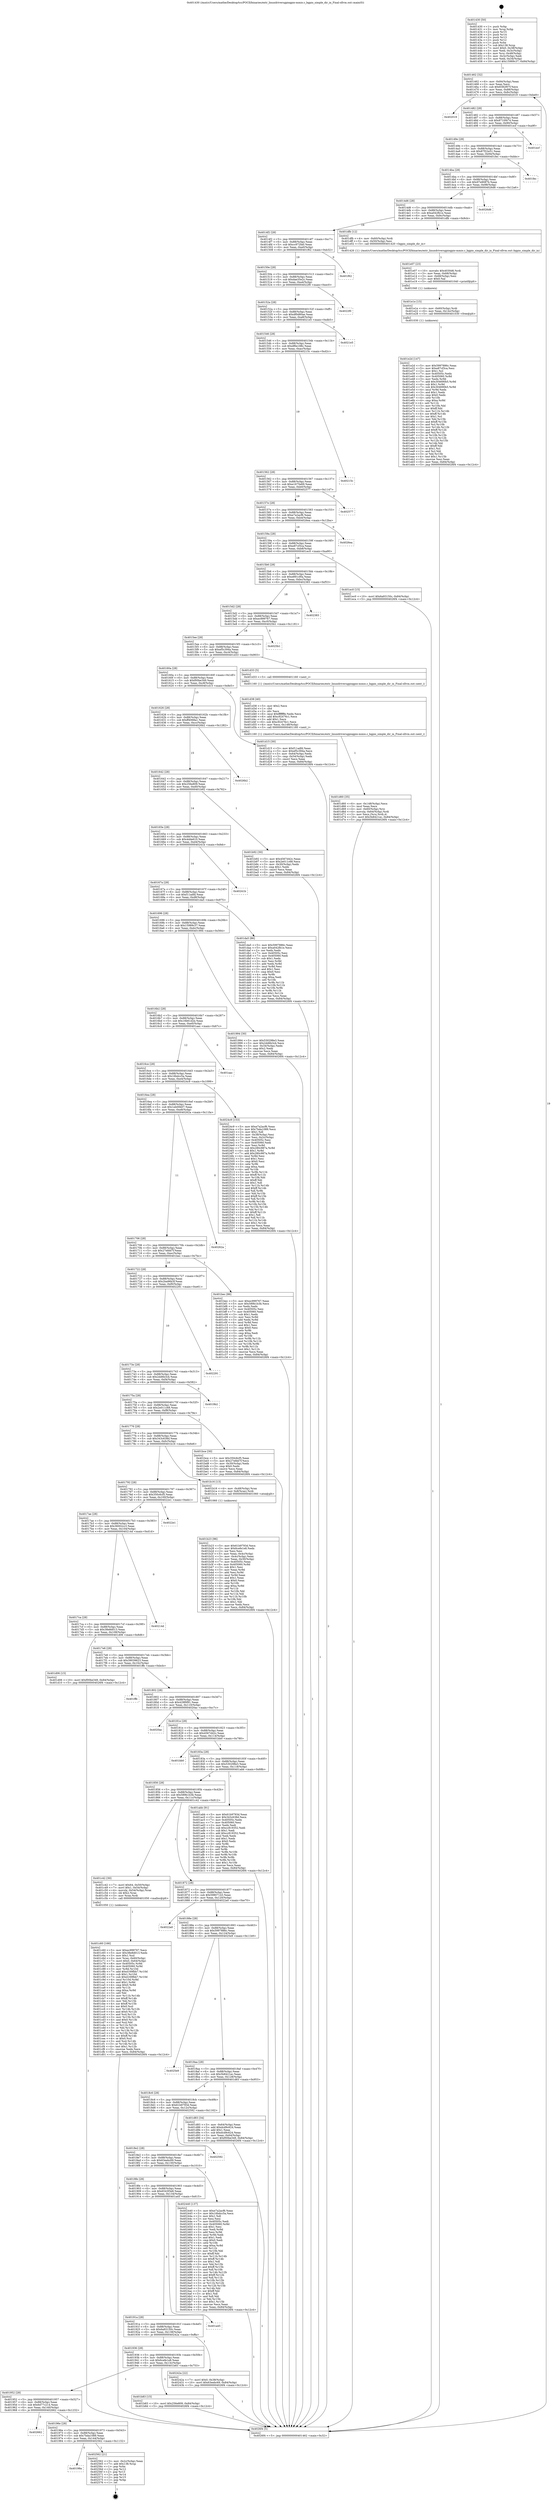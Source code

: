 digraph "0x401430" {
  label = "0x401430 (/mnt/c/Users/mathe/Desktop/tcc/POCII/binaries/extr_linuxdriversgpiogpio-mmio.c_bgpio_simple_dir_in_Final-ollvm.out::main(0))"
  labelloc = "t"
  node[shape=record]

  Entry [label="",width=0.3,height=0.3,shape=circle,fillcolor=black,style=filled]
  "0x401462" [label="{
     0x401462 [32]\l
     | [instrs]\l
     &nbsp;&nbsp;0x401462 \<+6\>: mov -0x84(%rbp),%eax\l
     &nbsp;&nbsp;0x401468 \<+2\>: mov %eax,%ecx\l
     &nbsp;&nbsp;0x40146a \<+6\>: sub $0x8382f07f,%ecx\l
     &nbsp;&nbsp;0x401470 \<+6\>: mov %eax,-0x88(%rbp)\l
     &nbsp;&nbsp;0x401476 \<+6\>: mov %ecx,-0x8c(%rbp)\l
     &nbsp;&nbsp;0x40147c \<+6\>: je 0000000000402019 \<main+0xbe9\>\l
  }"]
  "0x402019" [label="{
     0x402019\l
  }", style=dashed]
  "0x401482" [label="{
     0x401482 [28]\l
     | [instrs]\l
     &nbsp;&nbsp;0x401482 \<+5\>: jmp 0000000000401487 \<main+0x57\>\l
     &nbsp;&nbsp;0x401487 \<+6\>: mov -0x88(%rbp),%eax\l
     &nbsp;&nbsp;0x40148d \<+5\>: sub $0x8710f474,%eax\l
     &nbsp;&nbsp;0x401492 \<+6\>: mov %eax,-0x90(%rbp)\l
     &nbsp;&nbsp;0x401498 \<+6\>: je 0000000000401ecf \<main+0xa9f\>\l
  }"]
  Exit [label="",width=0.3,height=0.3,shape=circle,fillcolor=black,style=filled,peripheries=2]
  "0x401ecf" [label="{
     0x401ecf\l
  }", style=dashed]
  "0x40149e" [label="{
     0x40149e [28]\l
     | [instrs]\l
     &nbsp;&nbsp;0x40149e \<+5\>: jmp 00000000004014a3 \<main+0x73\>\l
     &nbsp;&nbsp;0x4014a3 \<+6\>: mov -0x88(%rbp),%eax\l
     &nbsp;&nbsp;0x4014a9 \<+5\>: sub $0x87f22e51,%eax\l
     &nbsp;&nbsp;0x4014ae \<+6\>: mov %eax,-0x94(%rbp)\l
     &nbsp;&nbsp;0x4014b4 \<+6\>: je 0000000000401fec \<main+0xbbc\>\l
  }"]
  "0x40198a" [label="{
     0x40198a\l
  }", style=dashed]
  "0x401fec" [label="{
     0x401fec\l
  }", style=dashed]
  "0x4014ba" [label="{
     0x4014ba [28]\l
     | [instrs]\l
     &nbsp;&nbsp;0x4014ba \<+5\>: jmp 00000000004014bf \<main+0x8f\>\l
     &nbsp;&nbsp;0x4014bf \<+6\>: mov -0x88(%rbp),%eax\l
     &nbsp;&nbsp;0x4014c5 \<+5\>: sub $0x97e9087b,%eax\l
     &nbsp;&nbsp;0x4014ca \<+6\>: mov %eax,-0x98(%rbp)\l
     &nbsp;&nbsp;0x4014d0 \<+6\>: je 00000000004026d6 \<main+0x12a6\>\l
  }"]
  "0x402562" [label="{
     0x402562 [21]\l
     | [instrs]\l
     &nbsp;&nbsp;0x402562 \<+3\>: mov -0x2c(%rbp),%eax\l
     &nbsp;&nbsp;0x402565 \<+7\>: add $0x138,%rsp\l
     &nbsp;&nbsp;0x40256c \<+1\>: pop %rbx\l
     &nbsp;&nbsp;0x40256d \<+2\>: pop %r12\l
     &nbsp;&nbsp;0x40256f \<+2\>: pop %r13\l
     &nbsp;&nbsp;0x402571 \<+2\>: pop %r14\l
     &nbsp;&nbsp;0x402573 \<+2\>: pop %r15\l
     &nbsp;&nbsp;0x402575 \<+1\>: pop %rbp\l
     &nbsp;&nbsp;0x402576 \<+1\>: ret\l
  }"]
  "0x4026d6" [label="{
     0x4026d6\l
  }", style=dashed]
  "0x4014d6" [label="{
     0x4014d6 [28]\l
     | [instrs]\l
     &nbsp;&nbsp;0x4014d6 \<+5\>: jmp 00000000004014db \<main+0xab\>\l
     &nbsp;&nbsp;0x4014db \<+6\>: mov -0x88(%rbp),%eax\l
     &nbsp;&nbsp;0x4014e1 \<+5\>: sub $0xa042fb1e,%eax\l
     &nbsp;&nbsp;0x4014e6 \<+6\>: mov %eax,-0x9c(%rbp)\l
     &nbsp;&nbsp;0x4014ec \<+6\>: je 0000000000401dfb \<main+0x9cb\>\l
  }"]
  "0x40196e" [label="{
     0x40196e [28]\l
     | [instrs]\l
     &nbsp;&nbsp;0x40196e \<+5\>: jmp 0000000000401973 \<main+0x543\>\l
     &nbsp;&nbsp;0x401973 \<+6\>: mov -0x88(%rbp),%eax\l
     &nbsp;&nbsp;0x401979 \<+5\>: sub $0x7bda1089,%eax\l
     &nbsp;&nbsp;0x40197e \<+6\>: mov %eax,-0x144(%rbp)\l
     &nbsp;&nbsp;0x401984 \<+6\>: je 0000000000402562 \<main+0x1132\>\l
  }"]
  "0x401dfb" [label="{
     0x401dfb [12]\l
     | [instrs]\l
     &nbsp;&nbsp;0x401dfb \<+4\>: mov -0x60(%rbp),%rdi\l
     &nbsp;&nbsp;0x401dff \<+3\>: mov -0x50(%rbp),%esi\l
     &nbsp;&nbsp;0x401e02 \<+5\>: call 0000000000401420 \<bgpio_simple_dir_in\>\l
     | [calls]\l
     &nbsp;&nbsp;0x401420 \{1\} (/mnt/c/Users/mathe/Desktop/tcc/POCII/binaries/extr_linuxdriversgpiogpio-mmio.c_bgpio_simple_dir_in_Final-ollvm.out::bgpio_simple_dir_in)\l
  }"]
  "0x4014f2" [label="{
     0x4014f2 [28]\l
     | [instrs]\l
     &nbsp;&nbsp;0x4014f2 \<+5\>: jmp 00000000004014f7 \<main+0xc7\>\l
     &nbsp;&nbsp;0x4014f7 \<+6\>: mov -0x88(%rbp),%eax\l
     &nbsp;&nbsp;0x4014fd \<+5\>: sub $0xcc972fa0,%eax\l
     &nbsp;&nbsp;0x401502 \<+6\>: mov %eax,-0xa0(%rbp)\l
     &nbsp;&nbsp;0x401508 \<+6\>: je 0000000000401f62 \<main+0xb32\>\l
  }"]
  "0x402662" [label="{
     0x402662\l
  }", style=dashed]
  "0x401f62" [label="{
     0x401f62\l
  }", style=dashed]
  "0x40150e" [label="{
     0x40150e [28]\l
     | [instrs]\l
     &nbsp;&nbsp;0x40150e \<+5\>: jmp 0000000000401513 \<main+0xe3\>\l
     &nbsp;&nbsp;0x401513 \<+6\>: mov -0x88(%rbp),%eax\l
     &nbsp;&nbsp;0x401519 \<+5\>: sub $0xdae35e2c,%eax\l
     &nbsp;&nbsp;0x40151e \<+6\>: mov %eax,-0xa4(%rbp)\l
     &nbsp;&nbsp;0x401524 \<+6\>: je 00000000004022f0 \<main+0xec0\>\l
  }"]
  "0x401e2d" [label="{
     0x401e2d [147]\l
     | [instrs]\l
     &nbsp;&nbsp;0x401e2d \<+5\>: mov $0x5997886c,%eax\l
     &nbsp;&nbsp;0x401e32 \<+5\>: mov $0xe87cf3ca,%esi\l
     &nbsp;&nbsp;0x401e37 \<+2\>: mov $0x1,%cl\l
     &nbsp;&nbsp;0x401e39 \<+7\>: mov 0x40505c,%edx\l
     &nbsp;&nbsp;0x401e40 \<+8\>: mov 0x405060,%r8d\l
     &nbsp;&nbsp;0x401e48 \<+3\>: mov %edx,%r9d\l
     &nbsp;&nbsp;0x401e4b \<+7\>: add $0x304690b5,%r9d\l
     &nbsp;&nbsp;0x401e52 \<+4\>: sub $0x1,%r9d\l
     &nbsp;&nbsp;0x401e56 \<+7\>: sub $0x304690b5,%r9d\l
     &nbsp;&nbsp;0x401e5d \<+4\>: imul %r9d,%edx\l
     &nbsp;&nbsp;0x401e61 \<+3\>: and $0x1,%edx\l
     &nbsp;&nbsp;0x401e64 \<+3\>: cmp $0x0,%edx\l
     &nbsp;&nbsp;0x401e67 \<+4\>: sete %r10b\l
     &nbsp;&nbsp;0x401e6b \<+4\>: cmp $0xa,%r8d\l
     &nbsp;&nbsp;0x401e6f \<+4\>: setl %r11b\l
     &nbsp;&nbsp;0x401e73 \<+3\>: mov %r10b,%bl\l
     &nbsp;&nbsp;0x401e76 \<+3\>: xor $0xff,%bl\l
     &nbsp;&nbsp;0x401e79 \<+3\>: mov %r11b,%r14b\l
     &nbsp;&nbsp;0x401e7c \<+4\>: xor $0xff,%r14b\l
     &nbsp;&nbsp;0x401e80 \<+3\>: xor $0x1,%cl\l
     &nbsp;&nbsp;0x401e83 \<+3\>: mov %bl,%r15b\l
     &nbsp;&nbsp;0x401e86 \<+4\>: and $0xff,%r15b\l
     &nbsp;&nbsp;0x401e8a \<+3\>: and %cl,%r10b\l
     &nbsp;&nbsp;0x401e8d \<+3\>: mov %r14b,%r12b\l
     &nbsp;&nbsp;0x401e90 \<+4\>: and $0xff,%r12b\l
     &nbsp;&nbsp;0x401e94 \<+3\>: and %cl,%r11b\l
     &nbsp;&nbsp;0x401e97 \<+3\>: or %r10b,%r15b\l
     &nbsp;&nbsp;0x401e9a \<+3\>: or %r11b,%r12b\l
     &nbsp;&nbsp;0x401e9d \<+3\>: xor %r12b,%r15b\l
     &nbsp;&nbsp;0x401ea0 \<+3\>: or %r14b,%bl\l
     &nbsp;&nbsp;0x401ea3 \<+3\>: xor $0xff,%bl\l
     &nbsp;&nbsp;0x401ea6 \<+3\>: or $0x1,%cl\l
     &nbsp;&nbsp;0x401ea9 \<+2\>: and %cl,%bl\l
     &nbsp;&nbsp;0x401eab \<+3\>: or %bl,%r15b\l
     &nbsp;&nbsp;0x401eae \<+4\>: test $0x1,%r15b\l
     &nbsp;&nbsp;0x401eb2 \<+3\>: cmovne %esi,%eax\l
     &nbsp;&nbsp;0x401eb5 \<+6\>: mov %eax,-0x84(%rbp)\l
     &nbsp;&nbsp;0x401ebb \<+5\>: jmp 00000000004026f4 \<main+0x12c4\>\l
  }"]
  "0x4022f0" [label="{
     0x4022f0\l
  }", style=dashed]
  "0x40152a" [label="{
     0x40152a [28]\l
     | [instrs]\l
     &nbsp;&nbsp;0x40152a \<+5\>: jmp 000000000040152f \<main+0xff\>\l
     &nbsp;&nbsp;0x40152f \<+6\>: mov -0x88(%rbp),%eax\l
     &nbsp;&nbsp;0x401535 \<+5\>: sub $0xdf0d80ae,%eax\l
     &nbsp;&nbsp;0x40153a \<+6\>: mov %eax,-0xa8(%rbp)\l
     &nbsp;&nbsp;0x401540 \<+6\>: je 00000000004021e5 \<main+0xdb5\>\l
  }"]
  "0x401e1e" [label="{
     0x401e1e [15]\l
     | [instrs]\l
     &nbsp;&nbsp;0x401e1e \<+4\>: mov -0x60(%rbp),%rdi\l
     &nbsp;&nbsp;0x401e22 \<+6\>: mov %eax,-0x14c(%rbp)\l
     &nbsp;&nbsp;0x401e28 \<+5\>: call 0000000000401030 \<free@plt\>\l
     | [calls]\l
     &nbsp;&nbsp;0x401030 \{1\} (unknown)\l
  }"]
  "0x4021e5" [label="{
     0x4021e5\l
  }", style=dashed]
  "0x401546" [label="{
     0x401546 [28]\l
     | [instrs]\l
     &nbsp;&nbsp;0x401546 \<+5\>: jmp 000000000040154b \<main+0x11b\>\l
     &nbsp;&nbsp;0x40154b \<+6\>: mov -0x88(%rbp),%eax\l
     &nbsp;&nbsp;0x401551 \<+5\>: sub $0xdf6e188c,%eax\l
     &nbsp;&nbsp;0x401556 \<+6\>: mov %eax,-0xac(%rbp)\l
     &nbsp;&nbsp;0x40155c \<+6\>: je 000000000040215c \<main+0xd2c\>\l
  }"]
  "0x401e07" [label="{
     0x401e07 [23]\l
     | [instrs]\l
     &nbsp;&nbsp;0x401e07 \<+10\>: movabs $0x4030d6,%rdi\l
     &nbsp;&nbsp;0x401e11 \<+3\>: mov %eax,-0x68(%rbp)\l
     &nbsp;&nbsp;0x401e14 \<+3\>: mov -0x68(%rbp),%esi\l
     &nbsp;&nbsp;0x401e17 \<+2\>: mov $0x0,%al\l
     &nbsp;&nbsp;0x401e19 \<+5\>: call 0000000000401040 \<printf@plt\>\l
     | [calls]\l
     &nbsp;&nbsp;0x401040 \{1\} (unknown)\l
  }"]
  "0x40215c" [label="{
     0x40215c\l
  }", style=dashed]
  "0x401562" [label="{
     0x401562 [28]\l
     | [instrs]\l
     &nbsp;&nbsp;0x401562 \<+5\>: jmp 0000000000401567 \<main+0x137\>\l
     &nbsp;&nbsp;0x401567 \<+6\>: mov -0x88(%rbp),%eax\l
     &nbsp;&nbsp;0x40156d \<+5\>: sub $0xe1675e69,%eax\l
     &nbsp;&nbsp;0x401572 \<+6\>: mov %eax,-0xb0(%rbp)\l
     &nbsp;&nbsp;0x401578 \<+6\>: je 0000000000402577 \<main+0x1147\>\l
  }"]
  "0x401d60" [label="{
     0x401d60 [35]\l
     | [instrs]\l
     &nbsp;&nbsp;0x401d60 \<+6\>: mov -0x148(%rbp),%ecx\l
     &nbsp;&nbsp;0x401d66 \<+3\>: imul %eax,%ecx\l
     &nbsp;&nbsp;0x401d69 \<+4\>: mov -0x60(%rbp),%rsi\l
     &nbsp;&nbsp;0x401d6d \<+4\>: movslq -0x64(%rbp),%rdi\l
     &nbsp;&nbsp;0x401d71 \<+3\>: mov %ecx,(%rsi,%rdi,4)\l
     &nbsp;&nbsp;0x401d74 \<+10\>: movl $0x5b8421ec,-0x84(%rbp)\l
     &nbsp;&nbsp;0x401d7e \<+5\>: jmp 00000000004026f4 \<main+0x12c4\>\l
  }"]
  "0x402577" [label="{
     0x402577\l
  }", style=dashed]
  "0x40157e" [label="{
     0x40157e [28]\l
     | [instrs]\l
     &nbsp;&nbsp;0x40157e \<+5\>: jmp 0000000000401583 \<main+0x153\>\l
     &nbsp;&nbsp;0x401583 \<+6\>: mov -0x88(%rbp),%eax\l
     &nbsp;&nbsp;0x401589 \<+5\>: sub $0xe7a2acf6,%eax\l
     &nbsp;&nbsp;0x40158e \<+6\>: mov %eax,-0xb4(%rbp)\l
     &nbsp;&nbsp;0x401594 \<+6\>: je 00000000004026ea \<main+0x12ba\>\l
  }"]
  "0x401d38" [label="{
     0x401d38 [40]\l
     | [instrs]\l
     &nbsp;&nbsp;0x401d38 \<+5\>: mov $0x2,%ecx\l
     &nbsp;&nbsp;0x401d3d \<+1\>: cltd\l
     &nbsp;&nbsp;0x401d3e \<+2\>: idiv %ecx\l
     &nbsp;&nbsp;0x401d40 \<+6\>: imul $0xfffffffe,%edx,%ecx\l
     &nbsp;&nbsp;0x401d46 \<+6\>: add $0xc92476c1,%ecx\l
     &nbsp;&nbsp;0x401d4c \<+3\>: add $0x1,%ecx\l
     &nbsp;&nbsp;0x401d4f \<+6\>: sub $0xc92476c1,%ecx\l
     &nbsp;&nbsp;0x401d55 \<+6\>: mov %ecx,-0x148(%rbp)\l
     &nbsp;&nbsp;0x401d5b \<+5\>: call 0000000000401160 \<next_i\>\l
     | [calls]\l
     &nbsp;&nbsp;0x401160 \{1\} (/mnt/c/Users/mathe/Desktop/tcc/POCII/binaries/extr_linuxdriversgpiogpio-mmio.c_bgpio_simple_dir_in_Final-ollvm.out::next_i)\l
  }"]
  "0x4026ea" [label="{
     0x4026ea\l
  }", style=dashed]
  "0x40159a" [label="{
     0x40159a [28]\l
     | [instrs]\l
     &nbsp;&nbsp;0x40159a \<+5\>: jmp 000000000040159f \<main+0x16f\>\l
     &nbsp;&nbsp;0x40159f \<+6\>: mov -0x88(%rbp),%eax\l
     &nbsp;&nbsp;0x4015a5 \<+5\>: sub $0xe87cf3ca,%eax\l
     &nbsp;&nbsp;0x4015aa \<+6\>: mov %eax,-0xb8(%rbp)\l
     &nbsp;&nbsp;0x4015b0 \<+6\>: je 0000000000401ec0 \<main+0xa90\>\l
  }"]
  "0x401c60" [label="{
     0x401c60 [166]\l
     | [instrs]\l
     &nbsp;&nbsp;0x401c60 \<+5\>: mov $0xec999767,%ecx\l
     &nbsp;&nbsp;0x401c65 \<+5\>: mov $0x38e8d013,%edx\l
     &nbsp;&nbsp;0x401c6a \<+3\>: mov $0x1,%sil\l
     &nbsp;&nbsp;0x401c6d \<+4\>: mov %rax,-0x60(%rbp)\l
     &nbsp;&nbsp;0x401c71 \<+7\>: movl $0x0,-0x64(%rbp)\l
     &nbsp;&nbsp;0x401c78 \<+8\>: mov 0x40505c,%r8d\l
     &nbsp;&nbsp;0x401c80 \<+8\>: mov 0x405060,%r9d\l
     &nbsp;&nbsp;0x401c88 \<+3\>: mov %r8d,%r10d\l
     &nbsp;&nbsp;0x401c8b \<+7\>: add $0xd169fbb7,%r10d\l
     &nbsp;&nbsp;0x401c92 \<+4\>: sub $0x1,%r10d\l
     &nbsp;&nbsp;0x401c96 \<+7\>: sub $0xd169fbb7,%r10d\l
     &nbsp;&nbsp;0x401c9d \<+4\>: imul %r10d,%r8d\l
     &nbsp;&nbsp;0x401ca1 \<+4\>: and $0x1,%r8d\l
     &nbsp;&nbsp;0x401ca5 \<+4\>: cmp $0x0,%r8d\l
     &nbsp;&nbsp;0x401ca9 \<+4\>: sete %r11b\l
     &nbsp;&nbsp;0x401cad \<+4\>: cmp $0xa,%r9d\l
     &nbsp;&nbsp;0x401cb1 \<+3\>: setl %bl\l
     &nbsp;&nbsp;0x401cb4 \<+3\>: mov %r11b,%r14b\l
     &nbsp;&nbsp;0x401cb7 \<+4\>: xor $0xff,%r14b\l
     &nbsp;&nbsp;0x401cbb \<+3\>: mov %bl,%r15b\l
     &nbsp;&nbsp;0x401cbe \<+4\>: xor $0xff,%r15b\l
     &nbsp;&nbsp;0x401cc2 \<+4\>: xor $0x0,%sil\l
     &nbsp;&nbsp;0x401cc6 \<+3\>: mov %r14b,%r12b\l
     &nbsp;&nbsp;0x401cc9 \<+4\>: and $0x0,%r12b\l
     &nbsp;&nbsp;0x401ccd \<+3\>: and %sil,%r11b\l
     &nbsp;&nbsp;0x401cd0 \<+3\>: mov %r15b,%r13b\l
     &nbsp;&nbsp;0x401cd3 \<+4\>: and $0x0,%r13b\l
     &nbsp;&nbsp;0x401cd7 \<+3\>: and %sil,%bl\l
     &nbsp;&nbsp;0x401cda \<+3\>: or %r11b,%r12b\l
     &nbsp;&nbsp;0x401cdd \<+3\>: or %bl,%r13b\l
     &nbsp;&nbsp;0x401ce0 \<+3\>: xor %r13b,%r12b\l
     &nbsp;&nbsp;0x401ce3 \<+3\>: or %r15b,%r14b\l
     &nbsp;&nbsp;0x401ce6 \<+4\>: xor $0xff,%r14b\l
     &nbsp;&nbsp;0x401cea \<+4\>: or $0x0,%sil\l
     &nbsp;&nbsp;0x401cee \<+3\>: and %sil,%r14b\l
     &nbsp;&nbsp;0x401cf1 \<+3\>: or %r14b,%r12b\l
     &nbsp;&nbsp;0x401cf4 \<+4\>: test $0x1,%r12b\l
     &nbsp;&nbsp;0x401cf8 \<+3\>: cmovne %edx,%ecx\l
     &nbsp;&nbsp;0x401cfb \<+6\>: mov %ecx,-0x84(%rbp)\l
     &nbsp;&nbsp;0x401d01 \<+5\>: jmp 00000000004026f4 \<main+0x12c4\>\l
  }"]
  "0x401ec0" [label="{
     0x401ec0 [15]\l
     | [instrs]\l
     &nbsp;&nbsp;0x401ec0 \<+10\>: movl $0x6a93150c,-0x84(%rbp)\l
     &nbsp;&nbsp;0x401eca \<+5\>: jmp 00000000004026f4 \<main+0x12c4\>\l
  }"]
  "0x4015b6" [label="{
     0x4015b6 [28]\l
     | [instrs]\l
     &nbsp;&nbsp;0x4015b6 \<+5\>: jmp 00000000004015bb \<main+0x18b\>\l
     &nbsp;&nbsp;0x4015bb \<+6\>: mov -0x88(%rbp),%eax\l
     &nbsp;&nbsp;0x4015c1 \<+5\>: sub $0xe891cf0a,%eax\l
     &nbsp;&nbsp;0x4015c6 \<+6\>: mov %eax,-0xbc(%rbp)\l
     &nbsp;&nbsp;0x4015cc \<+6\>: je 0000000000402383 \<main+0xf53\>\l
  }"]
  "0x401952" [label="{
     0x401952 [28]\l
     | [instrs]\l
     &nbsp;&nbsp;0x401952 \<+5\>: jmp 0000000000401957 \<main+0x527\>\l
     &nbsp;&nbsp;0x401957 \<+6\>: mov -0x88(%rbp),%eax\l
     &nbsp;&nbsp;0x40195d \<+5\>: sub $0x6d77c214,%eax\l
     &nbsp;&nbsp;0x401962 \<+6\>: mov %eax,-0x140(%rbp)\l
     &nbsp;&nbsp;0x401968 \<+6\>: je 0000000000402662 \<main+0x1232\>\l
  }"]
  "0x402383" [label="{
     0x402383\l
  }", style=dashed]
  "0x4015d2" [label="{
     0x4015d2 [28]\l
     | [instrs]\l
     &nbsp;&nbsp;0x4015d2 \<+5\>: jmp 00000000004015d7 \<main+0x1a7\>\l
     &nbsp;&nbsp;0x4015d7 \<+6\>: mov -0x88(%rbp),%eax\l
     &nbsp;&nbsp;0x4015dd \<+5\>: sub $0xec999767,%eax\l
     &nbsp;&nbsp;0x4015e2 \<+6\>: mov %eax,-0xc0(%rbp)\l
     &nbsp;&nbsp;0x4015e8 \<+6\>: je 00000000004025b1 \<main+0x1181\>\l
  }"]
  "0x401b83" [label="{
     0x401b83 [15]\l
     | [instrs]\l
     &nbsp;&nbsp;0x401b83 \<+10\>: movl $0x256e809,-0x84(%rbp)\l
     &nbsp;&nbsp;0x401b8d \<+5\>: jmp 00000000004026f4 \<main+0x12c4\>\l
  }"]
  "0x4025b1" [label="{
     0x4025b1\l
  }", style=dashed]
  "0x4015ee" [label="{
     0x4015ee [28]\l
     | [instrs]\l
     &nbsp;&nbsp;0x4015ee \<+5\>: jmp 00000000004015f3 \<main+0x1c3\>\l
     &nbsp;&nbsp;0x4015f3 \<+6\>: mov -0x88(%rbp),%eax\l
     &nbsp;&nbsp;0x4015f9 \<+5\>: sub $0xef5c394a,%eax\l
     &nbsp;&nbsp;0x4015fe \<+6\>: mov %eax,-0xc4(%rbp)\l
     &nbsp;&nbsp;0x401604 \<+6\>: je 0000000000401d33 \<main+0x903\>\l
  }"]
  "0x401936" [label="{
     0x401936 [28]\l
     | [instrs]\l
     &nbsp;&nbsp;0x401936 \<+5\>: jmp 000000000040193b \<main+0x50b\>\l
     &nbsp;&nbsp;0x40193b \<+6\>: mov -0x88(%rbp),%eax\l
     &nbsp;&nbsp;0x401941 \<+5\>: sub $0x6cefe1e8,%eax\l
     &nbsp;&nbsp;0x401946 \<+6\>: mov %eax,-0x13c(%rbp)\l
     &nbsp;&nbsp;0x40194c \<+6\>: je 0000000000401b83 \<main+0x753\>\l
  }"]
  "0x401d33" [label="{
     0x401d33 [5]\l
     | [instrs]\l
     &nbsp;&nbsp;0x401d33 \<+5\>: call 0000000000401160 \<next_i\>\l
     | [calls]\l
     &nbsp;&nbsp;0x401160 \{1\} (/mnt/c/Users/mathe/Desktop/tcc/POCII/binaries/extr_linuxdriversgpiogpio-mmio.c_bgpio_simple_dir_in_Final-ollvm.out::next_i)\l
  }"]
  "0x40160a" [label="{
     0x40160a [28]\l
     | [instrs]\l
     &nbsp;&nbsp;0x40160a \<+5\>: jmp 000000000040160f \<main+0x1df\>\l
     &nbsp;&nbsp;0x40160f \<+6\>: mov -0x88(%rbp),%eax\l
     &nbsp;&nbsp;0x401615 \<+5\>: sub $0xf00be349,%eax\l
     &nbsp;&nbsp;0x40161a \<+6\>: mov %eax,-0xc8(%rbp)\l
     &nbsp;&nbsp;0x401620 \<+6\>: je 0000000000401d15 \<main+0x8e5\>\l
  }"]
  "0x40242a" [label="{
     0x40242a [22]\l
     | [instrs]\l
     &nbsp;&nbsp;0x40242a \<+7\>: movl $0x0,-0x38(%rbp)\l
     &nbsp;&nbsp;0x402431 \<+10\>: movl $0x63eebc69,-0x84(%rbp)\l
     &nbsp;&nbsp;0x40243b \<+5\>: jmp 00000000004026f4 \<main+0x12c4\>\l
  }"]
  "0x401d15" [label="{
     0x401d15 [30]\l
     | [instrs]\l
     &nbsp;&nbsp;0x401d15 \<+5\>: mov $0xf11adfd,%eax\l
     &nbsp;&nbsp;0x401d1a \<+5\>: mov $0xef5c394a,%ecx\l
     &nbsp;&nbsp;0x401d1f \<+3\>: mov -0x64(%rbp),%edx\l
     &nbsp;&nbsp;0x401d22 \<+3\>: cmp -0x54(%rbp),%edx\l
     &nbsp;&nbsp;0x401d25 \<+3\>: cmovl %ecx,%eax\l
     &nbsp;&nbsp;0x401d28 \<+6\>: mov %eax,-0x84(%rbp)\l
     &nbsp;&nbsp;0x401d2e \<+5\>: jmp 00000000004026f4 \<main+0x12c4\>\l
  }"]
  "0x401626" [label="{
     0x401626 [28]\l
     | [instrs]\l
     &nbsp;&nbsp;0x401626 \<+5\>: jmp 000000000040162b \<main+0x1fb\>\l
     &nbsp;&nbsp;0x40162b \<+6\>: mov -0x88(%rbp),%eax\l
     &nbsp;&nbsp;0x401631 \<+5\>: sub $0xff4068a1,%eax\l
     &nbsp;&nbsp;0x401636 \<+6\>: mov %eax,-0xcc(%rbp)\l
     &nbsp;&nbsp;0x40163c \<+6\>: je 00000000004026b2 \<main+0x1282\>\l
  }"]
  "0x40191a" [label="{
     0x40191a [28]\l
     | [instrs]\l
     &nbsp;&nbsp;0x40191a \<+5\>: jmp 000000000040191f \<main+0x4ef\>\l
     &nbsp;&nbsp;0x40191f \<+6\>: mov -0x88(%rbp),%eax\l
     &nbsp;&nbsp;0x401925 \<+5\>: sub $0x6a93150c,%eax\l
     &nbsp;&nbsp;0x40192a \<+6\>: mov %eax,-0x138(%rbp)\l
     &nbsp;&nbsp;0x401930 \<+6\>: je 000000000040242a \<main+0xffa\>\l
  }"]
  "0x4026b2" [label="{
     0x4026b2\l
  }", style=dashed]
  "0x401642" [label="{
     0x401642 [28]\l
     | [instrs]\l
     &nbsp;&nbsp;0x401642 \<+5\>: jmp 0000000000401647 \<main+0x217\>\l
     &nbsp;&nbsp;0x401647 \<+6\>: mov -0x88(%rbp),%eax\l
     &nbsp;&nbsp;0x40164d \<+5\>: sub $0x256e809,%eax\l
     &nbsp;&nbsp;0x401652 \<+6\>: mov %eax,-0xd0(%rbp)\l
     &nbsp;&nbsp;0x401658 \<+6\>: je 0000000000401b92 \<main+0x762\>\l
  }"]
  "0x401a45" [label="{
     0x401a45\l
  }", style=dashed]
  "0x401b92" [label="{
     0x401b92 [30]\l
     | [instrs]\l
     &nbsp;&nbsp;0x401b92 \<+5\>: mov $0x4567d42c,%eax\l
     &nbsp;&nbsp;0x401b97 \<+5\>: mov $0x2e011c68,%ecx\l
     &nbsp;&nbsp;0x401b9c \<+3\>: mov -0x30(%rbp),%edx\l
     &nbsp;&nbsp;0x401b9f \<+3\>: cmp $0x1,%edx\l
     &nbsp;&nbsp;0x401ba2 \<+3\>: cmovl %ecx,%eax\l
     &nbsp;&nbsp;0x401ba5 \<+6\>: mov %eax,-0x84(%rbp)\l
     &nbsp;&nbsp;0x401bab \<+5\>: jmp 00000000004026f4 \<main+0x12c4\>\l
  }"]
  "0x40165e" [label="{
     0x40165e [28]\l
     | [instrs]\l
     &nbsp;&nbsp;0x40165e \<+5\>: jmp 0000000000401663 \<main+0x233\>\l
     &nbsp;&nbsp;0x401663 \<+6\>: mov -0x88(%rbp),%eax\l
     &nbsp;&nbsp;0x401669 \<+5\>: sub $0x4dde610,%eax\l
     &nbsp;&nbsp;0x40166e \<+6\>: mov %eax,-0xd4(%rbp)\l
     &nbsp;&nbsp;0x401674 \<+6\>: je 000000000040241b \<main+0xfeb\>\l
  }"]
  "0x4018fe" [label="{
     0x4018fe [28]\l
     | [instrs]\l
     &nbsp;&nbsp;0x4018fe \<+5\>: jmp 0000000000401903 \<main+0x4d3\>\l
     &nbsp;&nbsp;0x401903 \<+6\>: mov -0x88(%rbp),%eax\l
     &nbsp;&nbsp;0x401909 \<+5\>: sub $0x6543f3e8,%eax\l
     &nbsp;&nbsp;0x40190e \<+6\>: mov %eax,-0x134(%rbp)\l
     &nbsp;&nbsp;0x401914 \<+6\>: je 0000000000401a45 \<main+0x615\>\l
  }"]
  "0x40241b" [label="{
     0x40241b\l
  }", style=dashed]
  "0x40167a" [label="{
     0x40167a [28]\l
     | [instrs]\l
     &nbsp;&nbsp;0x40167a \<+5\>: jmp 000000000040167f \<main+0x24f\>\l
     &nbsp;&nbsp;0x40167f \<+6\>: mov -0x88(%rbp),%eax\l
     &nbsp;&nbsp;0x401685 \<+5\>: sub $0xf11adfd,%eax\l
     &nbsp;&nbsp;0x40168a \<+6\>: mov %eax,-0xd8(%rbp)\l
     &nbsp;&nbsp;0x401690 \<+6\>: je 0000000000401da5 \<main+0x975\>\l
  }"]
  "0x402440" [label="{
     0x402440 [137]\l
     | [instrs]\l
     &nbsp;&nbsp;0x402440 \<+5\>: mov $0xe7a2acf6,%eax\l
     &nbsp;&nbsp;0x402445 \<+5\>: mov $0x16bdcc5a,%ecx\l
     &nbsp;&nbsp;0x40244a \<+2\>: mov $0x1,%dl\l
     &nbsp;&nbsp;0x40244c \<+2\>: xor %esi,%esi\l
     &nbsp;&nbsp;0x40244e \<+7\>: mov 0x40505c,%edi\l
     &nbsp;&nbsp;0x402455 \<+8\>: mov 0x405060,%r8d\l
     &nbsp;&nbsp;0x40245d \<+3\>: sub $0x1,%esi\l
     &nbsp;&nbsp;0x402460 \<+3\>: mov %edi,%r9d\l
     &nbsp;&nbsp;0x402463 \<+3\>: add %esi,%r9d\l
     &nbsp;&nbsp;0x402466 \<+4\>: imul %r9d,%edi\l
     &nbsp;&nbsp;0x40246a \<+3\>: and $0x1,%edi\l
     &nbsp;&nbsp;0x40246d \<+3\>: cmp $0x0,%edi\l
     &nbsp;&nbsp;0x402470 \<+4\>: sete %r10b\l
     &nbsp;&nbsp;0x402474 \<+4\>: cmp $0xa,%r8d\l
     &nbsp;&nbsp;0x402478 \<+4\>: setl %r11b\l
     &nbsp;&nbsp;0x40247c \<+3\>: mov %r10b,%bl\l
     &nbsp;&nbsp;0x40247f \<+3\>: xor $0xff,%bl\l
     &nbsp;&nbsp;0x402482 \<+3\>: mov %r11b,%r14b\l
     &nbsp;&nbsp;0x402485 \<+4\>: xor $0xff,%r14b\l
     &nbsp;&nbsp;0x402489 \<+3\>: xor $0x1,%dl\l
     &nbsp;&nbsp;0x40248c \<+3\>: mov %bl,%r15b\l
     &nbsp;&nbsp;0x40248f \<+4\>: and $0xff,%r15b\l
     &nbsp;&nbsp;0x402493 \<+3\>: and %dl,%r10b\l
     &nbsp;&nbsp;0x402496 \<+3\>: mov %r14b,%r12b\l
     &nbsp;&nbsp;0x402499 \<+4\>: and $0xff,%r12b\l
     &nbsp;&nbsp;0x40249d \<+3\>: and %dl,%r11b\l
     &nbsp;&nbsp;0x4024a0 \<+3\>: or %r10b,%r15b\l
     &nbsp;&nbsp;0x4024a3 \<+3\>: or %r11b,%r12b\l
     &nbsp;&nbsp;0x4024a6 \<+3\>: xor %r12b,%r15b\l
     &nbsp;&nbsp;0x4024a9 \<+3\>: or %r14b,%bl\l
     &nbsp;&nbsp;0x4024ac \<+3\>: xor $0xff,%bl\l
     &nbsp;&nbsp;0x4024af \<+3\>: or $0x1,%dl\l
     &nbsp;&nbsp;0x4024b2 \<+2\>: and %dl,%bl\l
     &nbsp;&nbsp;0x4024b4 \<+3\>: or %bl,%r15b\l
     &nbsp;&nbsp;0x4024b7 \<+4\>: test $0x1,%r15b\l
     &nbsp;&nbsp;0x4024bb \<+3\>: cmovne %ecx,%eax\l
     &nbsp;&nbsp;0x4024be \<+6\>: mov %eax,-0x84(%rbp)\l
     &nbsp;&nbsp;0x4024c4 \<+5\>: jmp 00000000004026f4 \<main+0x12c4\>\l
  }"]
  "0x401da5" [label="{
     0x401da5 [86]\l
     | [instrs]\l
     &nbsp;&nbsp;0x401da5 \<+5\>: mov $0x5997886c,%eax\l
     &nbsp;&nbsp;0x401daa \<+5\>: mov $0xa042fb1e,%ecx\l
     &nbsp;&nbsp;0x401daf \<+2\>: xor %edx,%edx\l
     &nbsp;&nbsp;0x401db1 \<+7\>: mov 0x40505c,%esi\l
     &nbsp;&nbsp;0x401db8 \<+7\>: mov 0x405060,%edi\l
     &nbsp;&nbsp;0x401dbf \<+3\>: sub $0x1,%edx\l
     &nbsp;&nbsp;0x401dc2 \<+3\>: mov %esi,%r8d\l
     &nbsp;&nbsp;0x401dc5 \<+3\>: add %edx,%r8d\l
     &nbsp;&nbsp;0x401dc8 \<+4\>: imul %r8d,%esi\l
     &nbsp;&nbsp;0x401dcc \<+3\>: and $0x1,%esi\l
     &nbsp;&nbsp;0x401dcf \<+3\>: cmp $0x0,%esi\l
     &nbsp;&nbsp;0x401dd2 \<+4\>: sete %r9b\l
     &nbsp;&nbsp;0x401dd6 \<+3\>: cmp $0xa,%edi\l
     &nbsp;&nbsp;0x401dd9 \<+4\>: setl %r10b\l
     &nbsp;&nbsp;0x401ddd \<+3\>: mov %r9b,%r11b\l
     &nbsp;&nbsp;0x401de0 \<+3\>: and %r10b,%r11b\l
     &nbsp;&nbsp;0x401de3 \<+3\>: xor %r10b,%r9b\l
     &nbsp;&nbsp;0x401de6 \<+3\>: or %r9b,%r11b\l
     &nbsp;&nbsp;0x401de9 \<+4\>: test $0x1,%r11b\l
     &nbsp;&nbsp;0x401ded \<+3\>: cmovne %ecx,%eax\l
     &nbsp;&nbsp;0x401df0 \<+6\>: mov %eax,-0x84(%rbp)\l
     &nbsp;&nbsp;0x401df6 \<+5\>: jmp 00000000004026f4 \<main+0x12c4\>\l
  }"]
  "0x401696" [label="{
     0x401696 [28]\l
     | [instrs]\l
     &nbsp;&nbsp;0x401696 \<+5\>: jmp 000000000040169b \<main+0x26b\>\l
     &nbsp;&nbsp;0x40169b \<+6\>: mov -0x88(%rbp),%eax\l
     &nbsp;&nbsp;0x4016a1 \<+5\>: sub $0x15989c37,%eax\l
     &nbsp;&nbsp;0x4016a6 \<+6\>: mov %eax,-0xdc(%rbp)\l
     &nbsp;&nbsp;0x4016ac \<+6\>: je 0000000000401994 \<main+0x564\>\l
  }"]
  "0x4018e2" [label="{
     0x4018e2 [28]\l
     | [instrs]\l
     &nbsp;&nbsp;0x4018e2 \<+5\>: jmp 00000000004018e7 \<main+0x4b7\>\l
     &nbsp;&nbsp;0x4018e7 \<+6\>: mov -0x88(%rbp),%eax\l
     &nbsp;&nbsp;0x4018ed \<+5\>: sub $0x63eebc69,%eax\l
     &nbsp;&nbsp;0x4018f2 \<+6\>: mov %eax,-0x130(%rbp)\l
     &nbsp;&nbsp;0x4018f8 \<+6\>: je 0000000000402440 \<main+0x1010\>\l
  }"]
  "0x401994" [label="{
     0x401994 [30]\l
     | [instrs]\l
     &nbsp;&nbsp;0x401994 \<+5\>: mov $0x530298e3,%eax\l
     &nbsp;&nbsp;0x401999 \<+5\>: mov $0x2dd6b3cb,%ecx\l
     &nbsp;&nbsp;0x40199e \<+3\>: mov -0x34(%rbp),%edx\l
     &nbsp;&nbsp;0x4019a1 \<+3\>: cmp $0x2,%edx\l
     &nbsp;&nbsp;0x4019a4 \<+3\>: cmovne %ecx,%eax\l
     &nbsp;&nbsp;0x4019a7 \<+6\>: mov %eax,-0x84(%rbp)\l
     &nbsp;&nbsp;0x4019ad \<+5\>: jmp 00000000004026f4 \<main+0x12c4\>\l
  }"]
  "0x4016b2" [label="{
     0x4016b2 [28]\l
     | [instrs]\l
     &nbsp;&nbsp;0x4016b2 \<+5\>: jmp 00000000004016b7 \<main+0x287\>\l
     &nbsp;&nbsp;0x4016b7 \<+6\>: mov -0x88(%rbp),%eax\l
     &nbsp;&nbsp;0x4016bd \<+5\>: sub $0x16b61d2e,%eax\l
     &nbsp;&nbsp;0x4016c2 \<+6\>: mov %eax,-0xe0(%rbp)\l
     &nbsp;&nbsp;0x4016c8 \<+6\>: je 0000000000401aac \<main+0x67c\>\l
  }"]
  "0x4026f4" [label="{
     0x4026f4 [5]\l
     | [instrs]\l
     &nbsp;&nbsp;0x4026f4 \<+5\>: jmp 0000000000401462 \<main+0x32\>\l
  }"]
  "0x401430" [label="{
     0x401430 [50]\l
     | [instrs]\l
     &nbsp;&nbsp;0x401430 \<+1\>: push %rbp\l
     &nbsp;&nbsp;0x401431 \<+3\>: mov %rsp,%rbp\l
     &nbsp;&nbsp;0x401434 \<+2\>: push %r15\l
     &nbsp;&nbsp;0x401436 \<+2\>: push %r14\l
     &nbsp;&nbsp;0x401438 \<+2\>: push %r13\l
     &nbsp;&nbsp;0x40143a \<+2\>: push %r12\l
     &nbsp;&nbsp;0x40143c \<+1\>: push %rbx\l
     &nbsp;&nbsp;0x40143d \<+7\>: sub $0x138,%rsp\l
     &nbsp;&nbsp;0x401444 \<+7\>: movl $0x0,-0x38(%rbp)\l
     &nbsp;&nbsp;0x40144b \<+3\>: mov %edi,-0x3c(%rbp)\l
     &nbsp;&nbsp;0x40144e \<+4\>: mov %rsi,-0x48(%rbp)\l
     &nbsp;&nbsp;0x401452 \<+3\>: mov -0x3c(%rbp),%edi\l
     &nbsp;&nbsp;0x401455 \<+3\>: mov %edi,-0x34(%rbp)\l
     &nbsp;&nbsp;0x401458 \<+10\>: movl $0x15989c37,-0x84(%rbp)\l
  }"]
  "0x402592" [label="{
     0x402592\l
  }", style=dashed]
  "0x401aac" [label="{
     0x401aac\l
  }", style=dashed]
  "0x4016ce" [label="{
     0x4016ce [28]\l
     | [instrs]\l
     &nbsp;&nbsp;0x4016ce \<+5\>: jmp 00000000004016d3 \<main+0x2a3\>\l
     &nbsp;&nbsp;0x4016d3 \<+6\>: mov -0x88(%rbp),%eax\l
     &nbsp;&nbsp;0x4016d9 \<+5\>: sub $0x16bdcc5a,%eax\l
     &nbsp;&nbsp;0x4016de \<+6\>: mov %eax,-0xe4(%rbp)\l
     &nbsp;&nbsp;0x4016e4 \<+6\>: je 00000000004024c9 \<main+0x1099\>\l
  }"]
  "0x4018c6" [label="{
     0x4018c6 [28]\l
     | [instrs]\l
     &nbsp;&nbsp;0x4018c6 \<+5\>: jmp 00000000004018cb \<main+0x49b\>\l
     &nbsp;&nbsp;0x4018cb \<+6\>: mov -0x88(%rbp),%eax\l
     &nbsp;&nbsp;0x4018d1 \<+5\>: sub $0x61b9793d,%eax\l
     &nbsp;&nbsp;0x4018d6 \<+6\>: mov %eax,-0x12c(%rbp)\l
     &nbsp;&nbsp;0x4018dc \<+6\>: je 0000000000402592 \<main+0x1162\>\l
  }"]
  "0x4024c9" [label="{
     0x4024c9 [153]\l
     | [instrs]\l
     &nbsp;&nbsp;0x4024c9 \<+5\>: mov $0xe7a2acf6,%eax\l
     &nbsp;&nbsp;0x4024ce \<+5\>: mov $0x7bda1089,%ecx\l
     &nbsp;&nbsp;0x4024d3 \<+2\>: mov $0x1,%dl\l
     &nbsp;&nbsp;0x4024d5 \<+3\>: mov -0x38(%rbp),%esi\l
     &nbsp;&nbsp;0x4024d8 \<+3\>: mov %esi,-0x2c(%rbp)\l
     &nbsp;&nbsp;0x4024db \<+7\>: mov 0x40505c,%esi\l
     &nbsp;&nbsp;0x4024e2 \<+7\>: mov 0x405060,%edi\l
     &nbsp;&nbsp;0x4024e9 \<+3\>: mov %esi,%r8d\l
     &nbsp;&nbsp;0x4024ec \<+7\>: sub $0x280c987a,%r8d\l
     &nbsp;&nbsp;0x4024f3 \<+4\>: sub $0x1,%r8d\l
     &nbsp;&nbsp;0x4024f7 \<+7\>: add $0x280c987a,%r8d\l
     &nbsp;&nbsp;0x4024fe \<+4\>: imul %r8d,%esi\l
     &nbsp;&nbsp;0x402502 \<+3\>: and $0x1,%esi\l
     &nbsp;&nbsp;0x402505 \<+3\>: cmp $0x0,%esi\l
     &nbsp;&nbsp;0x402508 \<+4\>: sete %r9b\l
     &nbsp;&nbsp;0x40250c \<+3\>: cmp $0xa,%edi\l
     &nbsp;&nbsp;0x40250f \<+4\>: setl %r10b\l
     &nbsp;&nbsp;0x402513 \<+3\>: mov %r9b,%r11b\l
     &nbsp;&nbsp;0x402516 \<+4\>: xor $0xff,%r11b\l
     &nbsp;&nbsp;0x40251a \<+3\>: mov %r10b,%bl\l
     &nbsp;&nbsp;0x40251d \<+3\>: xor $0xff,%bl\l
     &nbsp;&nbsp;0x402520 \<+3\>: xor $0x1,%dl\l
     &nbsp;&nbsp;0x402523 \<+3\>: mov %r11b,%r14b\l
     &nbsp;&nbsp;0x402526 \<+4\>: and $0xff,%r14b\l
     &nbsp;&nbsp;0x40252a \<+3\>: and %dl,%r9b\l
     &nbsp;&nbsp;0x40252d \<+3\>: mov %bl,%r15b\l
     &nbsp;&nbsp;0x402530 \<+4\>: and $0xff,%r15b\l
     &nbsp;&nbsp;0x402534 \<+3\>: and %dl,%r10b\l
     &nbsp;&nbsp;0x402537 \<+3\>: or %r9b,%r14b\l
     &nbsp;&nbsp;0x40253a \<+3\>: or %r10b,%r15b\l
     &nbsp;&nbsp;0x40253d \<+3\>: xor %r15b,%r14b\l
     &nbsp;&nbsp;0x402540 \<+3\>: or %bl,%r11b\l
     &nbsp;&nbsp;0x402543 \<+4\>: xor $0xff,%r11b\l
     &nbsp;&nbsp;0x402547 \<+3\>: or $0x1,%dl\l
     &nbsp;&nbsp;0x40254a \<+3\>: and %dl,%r11b\l
     &nbsp;&nbsp;0x40254d \<+3\>: or %r11b,%r14b\l
     &nbsp;&nbsp;0x402550 \<+4\>: test $0x1,%r14b\l
     &nbsp;&nbsp;0x402554 \<+3\>: cmovne %ecx,%eax\l
     &nbsp;&nbsp;0x402557 \<+6\>: mov %eax,-0x84(%rbp)\l
     &nbsp;&nbsp;0x40255d \<+5\>: jmp 00000000004026f4 \<main+0x12c4\>\l
  }"]
  "0x4016ea" [label="{
     0x4016ea [28]\l
     | [instrs]\l
     &nbsp;&nbsp;0x4016ea \<+5\>: jmp 00000000004016ef \<main+0x2bf\>\l
     &nbsp;&nbsp;0x4016ef \<+6\>: mov -0x88(%rbp),%eax\l
     &nbsp;&nbsp;0x4016f5 \<+5\>: sub $0x1eb00b07,%eax\l
     &nbsp;&nbsp;0x4016fa \<+6\>: mov %eax,-0xe8(%rbp)\l
     &nbsp;&nbsp;0x401700 \<+6\>: je 000000000040262a \<main+0x11fa\>\l
  }"]
  "0x401d83" [label="{
     0x401d83 [34]\l
     | [instrs]\l
     &nbsp;&nbsp;0x401d83 \<+3\>: mov -0x64(%rbp),%eax\l
     &nbsp;&nbsp;0x401d86 \<+5\>: add $0xdcd9c624,%eax\l
     &nbsp;&nbsp;0x401d8b \<+3\>: add $0x1,%eax\l
     &nbsp;&nbsp;0x401d8e \<+5\>: sub $0xdcd9c624,%eax\l
     &nbsp;&nbsp;0x401d93 \<+3\>: mov %eax,-0x64(%rbp)\l
     &nbsp;&nbsp;0x401d96 \<+10\>: movl $0xf00be349,-0x84(%rbp)\l
     &nbsp;&nbsp;0x401da0 \<+5\>: jmp 00000000004026f4 \<main+0x12c4\>\l
  }"]
  "0x40262a" [label="{
     0x40262a\l
  }", style=dashed]
  "0x401706" [label="{
     0x401706 [28]\l
     | [instrs]\l
     &nbsp;&nbsp;0x401706 \<+5\>: jmp 000000000040170b \<main+0x2db\>\l
     &nbsp;&nbsp;0x40170b \<+6\>: mov -0x88(%rbp),%eax\l
     &nbsp;&nbsp;0x401711 \<+5\>: sub $0x27efdd7f,%eax\l
     &nbsp;&nbsp;0x401716 \<+6\>: mov %eax,-0xec(%rbp)\l
     &nbsp;&nbsp;0x40171c \<+6\>: je 0000000000401bec \<main+0x7bc\>\l
  }"]
  "0x4018aa" [label="{
     0x4018aa [28]\l
     | [instrs]\l
     &nbsp;&nbsp;0x4018aa \<+5\>: jmp 00000000004018af \<main+0x47f\>\l
     &nbsp;&nbsp;0x4018af \<+6\>: mov -0x88(%rbp),%eax\l
     &nbsp;&nbsp;0x4018b5 \<+5\>: sub $0x5b8421ec,%eax\l
     &nbsp;&nbsp;0x4018ba \<+6\>: mov %eax,-0x128(%rbp)\l
     &nbsp;&nbsp;0x4018c0 \<+6\>: je 0000000000401d83 \<main+0x953\>\l
  }"]
  "0x401bec" [label="{
     0x401bec [86]\l
     | [instrs]\l
     &nbsp;&nbsp;0x401bec \<+5\>: mov $0xec999767,%eax\l
     &nbsp;&nbsp;0x401bf1 \<+5\>: mov $0x589b1b3b,%ecx\l
     &nbsp;&nbsp;0x401bf6 \<+2\>: xor %edx,%edx\l
     &nbsp;&nbsp;0x401bf8 \<+7\>: mov 0x40505c,%esi\l
     &nbsp;&nbsp;0x401bff \<+7\>: mov 0x405060,%edi\l
     &nbsp;&nbsp;0x401c06 \<+3\>: sub $0x1,%edx\l
     &nbsp;&nbsp;0x401c09 \<+3\>: mov %esi,%r8d\l
     &nbsp;&nbsp;0x401c0c \<+3\>: add %edx,%r8d\l
     &nbsp;&nbsp;0x401c0f \<+4\>: imul %r8d,%esi\l
     &nbsp;&nbsp;0x401c13 \<+3\>: and $0x1,%esi\l
     &nbsp;&nbsp;0x401c16 \<+3\>: cmp $0x0,%esi\l
     &nbsp;&nbsp;0x401c19 \<+4\>: sete %r9b\l
     &nbsp;&nbsp;0x401c1d \<+3\>: cmp $0xa,%edi\l
     &nbsp;&nbsp;0x401c20 \<+4\>: setl %r10b\l
     &nbsp;&nbsp;0x401c24 \<+3\>: mov %r9b,%r11b\l
     &nbsp;&nbsp;0x401c27 \<+3\>: and %r10b,%r11b\l
     &nbsp;&nbsp;0x401c2a \<+3\>: xor %r10b,%r9b\l
     &nbsp;&nbsp;0x401c2d \<+3\>: or %r9b,%r11b\l
     &nbsp;&nbsp;0x401c30 \<+4\>: test $0x1,%r11b\l
     &nbsp;&nbsp;0x401c34 \<+3\>: cmovne %ecx,%eax\l
     &nbsp;&nbsp;0x401c37 \<+6\>: mov %eax,-0x84(%rbp)\l
     &nbsp;&nbsp;0x401c3d \<+5\>: jmp 00000000004026f4 \<main+0x12c4\>\l
  }"]
  "0x401722" [label="{
     0x401722 [28]\l
     | [instrs]\l
     &nbsp;&nbsp;0x401722 \<+5\>: jmp 0000000000401727 \<main+0x2f7\>\l
     &nbsp;&nbsp;0x401727 \<+6\>: mov -0x88(%rbp),%eax\l
     &nbsp;&nbsp;0x40172d \<+5\>: sub $0x2ba96b3f,%eax\l
     &nbsp;&nbsp;0x401732 \<+6\>: mov %eax,-0xf0(%rbp)\l
     &nbsp;&nbsp;0x401738 \<+6\>: je 0000000000402291 \<main+0xe61\>\l
  }"]
  "0x4025e9" [label="{
     0x4025e9\l
  }", style=dashed]
  "0x402291" [label="{
     0x402291\l
  }", style=dashed]
  "0x40173e" [label="{
     0x40173e [28]\l
     | [instrs]\l
     &nbsp;&nbsp;0x40173e \<+5\>: jmp 0000000000401743 \<main+0x313\>\l
     &nbsp;&nbsp;0x401743 \<+6\>: mov -0x88(%rbp),%eax\l
     &nbsp;&nbsp;0x401749 \<+5\>: sub $0x2dd6b3cb,%eax\l
     &nbsp;&nbsp;0x40174e \<+6\>: mov %eax,-0xf4(%rbp)\l
     &nbsp;&nbsp;0x401754 \<+6\>: je 00000000004019b2 \<main+0x582\>\l
  }"]
  "0x40188e" [label="{
     0x40188e [28]\l
     | [instrs]\l
     &nbsp;&nbsp;0x40188e \<+5\>: jmp 0000000000401893 \<main+0x463\>\l
     &nbsp;&nbsp;0x401893 \<+6\>: mov -0x88(%rbp),%eax\l
     &nbsp;&nbsp;0x401899 \<+5\>: sub $0x5997886c,%eax\l
     &nbsp;&nbsp;0x40189e \<+6\>: mov %eax,-0x124(%rbp)\l
     &nbsp;&nbsp;0x4018a4 \<+6\>: je 00000000004025e9 \<main+0x11b9\>\l
  }"]
  "0x4019b2" [label="{
     0x4019b2\l
  }", style=dashed]
  "0x40175a" [label="{
     0x40175a [28]\l
     | [instrs]\l
     &nbsp;&nbsp;0x40175a \<+5\>: jmp 000000000040175f \<main+0x32f\>\l
     &nbsp;&nbsp;0x40175f \<+6\>: mov -0x88(%rbp),%eax\l
     &nbsp;&nbsp;0x401765 \<+5\>: sub $0x2e011c68,%eax\l
     &nbsp;&nbsp;0x40176a \<+6\>: mov %eax,-0xf8(%rbp)\l
     &nbsp;&nbsp;0x401770 \<+6\>: je 0000000000401bce \<main+0x79e\>\l
  }"]
  "0x4022a0" [label="{
     0x4022a0\l
  }", style=dashed]
  "0x401bce" [label="{
     0x401bce [30]\l
     | [instrs]\l
     &nbsp;&nbsp;0x401bce \<+5\>: mov $0x350c6cf5,%eax\l
     &nbsp;&nbsp;0x401bd3 \<+5\>: mov $0x27efdd7f,%ecx\l
     &nbsp;&nbsp;0x401bd8 \<+3\>: mov -0x30(%rbp),%edx\l
     &nbsp;&nbsp;0x401bdb \<+3\>: cmp $0x0,%edx\l
     &nbsp;&nbsp;0x401bde \<+3\>: cmove %ecx,%eax\l
     &nbsp;&nbsp;0x401be1 \<+6\>: mov %eax,-0x84(%rbp)\l
     &nbsp;&nbsp;0x401be7 \<+5\>: jmp 00000000004026f4 \<main+0x12c4\>\l
  }"]
  "0x401776" [label="{
     0x401776 [28]\l
     | [instrs]\l
     &nbsp;&nbsp;0x401776 \<+5\>: jmp 000000000040177b \<main+0x34b\>\l
     &nbsp;&nbsp;0x40177b \<+6\>: mov -0x88(%rbp),%eax\l
     &nbsp;&nbsp;0x401781 \<+5\>: sub $0x343c638d,%eax\l
     &nbsp;&nbsp;0x401786 \<+6\>: mov %eax,-0xfc(%rbp)\l
     &nbsp;&nbsp;0x40178c \<+6\>: je 0000000000401b16 \<main+0x6e6\>\l
  }"]
  "0x401872" [label="{
     0x401872 [28]\l
     | [instrs]\l
     &nbsp;&nbsp;0x401872 \<+5\>: jmp 0000000000401877 \<main+0x447\>\l
     &nbsp;&nbsp;0x401877 \<+6\>: mov -0x88(%rbp),%eax\l
     &nbsp;&nbsp;0x40187d \<+5\>: sub $0x59807143,%eax\l
     &nbsp;&nbsp;0x401882 \<+6\>: mov %eax,-0x120(%rbp)\l
     &nbsp;&nbsp;0x401888 \<+6\>: je 00000000004022a0 \<main+0xe70\>\l
  }"]
  "0x401b16" [label="{
     0x401b16 [13]\l
     | [instrs]\l
     &nbsp;&nbsp;0x401b16 \<+4\>: mov -0x48(%rbp),%rax\l
     &nbsp;&nbsp;0x401b1a \<+4\>: mov 0x8(%rax),%rdi\l
     &nbsp;&nbsp;0x401b1e \<+5\>: call 0000000000401060 \<atoi@plt\>\l
     | [calls]\l
     &nbsp;&nbsp;0x401060 \{1\} (unknown)\l
  }"]
  "0x401792" [label="{
     0x401792 [28]\l
     | [instrs]\l
     &nbsp;&nbsp;0x401792 \<+5\>: jmp 0000000000401797 \<main+0x367\>\l
     &nbsp;&nbsp;0x401797 \<+6\>: mov -0x88(%rbp),%eax\l
     &nbsp;&nbsp;0x40179d \<+5\>: sub $0x350c6cf5,%eax\l
     &nbsp;&nbsp;0x4017a2 \<+6\>: mov %eax,-0x100(%rbp)\l
     &nbsp;&nbsp;0x4017a8 \<+6\>: je 00000000004022e1 \<main+0xeb1\>\l
  }"]
  "0x401c42" [label="{
     0x401c42 [30]\l
     | [instrs]\l
     &nbsp;&nbsp;0x401c42 \<+7\>: movl $0x64,-0x50(%rbp)\l
     &nbsp;&nbsp;0x401c49 \<+7\>: movl $0x1,-0x54(%rbp)\l
     &nbsp;&nbsp;0x401c50 \<+4\>: movslq -0x54(%rbp),%rax\l
     &nbsp;&nbsp;0x401c54 \<+4\>: shl $0x2,%rax\l
     &nbsp;&nbsp;0x401c58 \<+3\>: mov %rax,%rdi\l
     &nbsp;&nbsp;0x401c5b \<+5\>: call 0000000000401050 \<malloc@plt\>\l
     | [calls]\l
     &nbsp;&nbsp;0x401050 \{1\} (unknown)\l
  }"]
  "0x4022e1" [label="{
     0x4022e1\l
  }", style=dashed]
  "0x4017ae" [label="{
     0x4017ae [28]\l
     | [instrs]\l
     &nbsp;&nbsp;0x4017ae \<+5\>: jmp 00000000004017b3 \<main+0x383\>\l
     &nbsp;&nbsp;0x4017b3 \<+6\>: mov -0x88(%rbp),%eax\l
     &nbsp;&nbsp;0x4017b9 \<+5\>: sub $0x36002cc3,%eax\l
     &nbsp;&nbsp;0x4017be \<+6\>: mov %eax,-0x104(%rbp)\l
     &nbsp;&nbsp;0x4017c4 \<+6\>: je 000000000040214d \<main+0xd1d\>\l
  }"]
  "0x401b23" [label="{
     0x401b23 [96]\l
     | [instrs]\l
     &nbsp;&nbsp;0x401b23 \<+5\>: mov $0x61b9793d,%ecx\l
     &nbsp;&nbsp;0x401b28 \<+5\>: mov $0x6cefe1e8,%edx\l
     &nbsp;&nbsp;0x401b2d \<+2\>: xor %esi,%esi\l
     &nbsp;&nbsp;0x401b2f \<+3\>: mov %eax,-0x4c(%rbp)\l
     &nbsp;&nbsp;0x401b32 \<+3\>: mov -0x4c(%rbp),%eax\l
     &nbsp;&nbsp;0x401b35 \<+3\>: mov %eax,-0x30(%rbp)\l
     &nbsp;&nbsp;0x401b38 \<+7\>: mov 0x40505c,%eax\l
     &nbsp;&nbsp;0x401b3f \<+8\>: mov 0x405060,%r8d\l
     &nbsp;&nbsp;0x401b47 \<+3\>: sub $0x1,%esi\l
     &nbsp;&nbsp;0x401b4a \<+3\>: mov %eax,%r9d\l
     &nbsp;&nbsp;0x401b4d \<+3\>: add %esi,%r9d\l
     &nbsp;&nbsp;0x401b50 \<+4\>: imul %r9d,%eax\l
     &nbsp;&nbsp;0x401b54 \<+3\>: and $0x1,%eax\l
     &nbsp;&nbsp;0x401b57 \<+3\>: cmp $0x0,%eax\l
     &nbsp;&nbsp;0x401b5a \<+4\>: sete %r10b\l
     &nbsp;&nbsp;0x401b5e \<+4\>: cmp $0xa,%r8d\l
     &nbsp;&nbsp;0x401b62 \<+4\>: setl %r11b\l
     &nbsp;&nbsp;0x401b66 \<+3\>: mov %r10b,%bl\l
     &nbsp;&nbsp;0x401b69 \<+3\>: and %r11b,%bl\l
     &nbsp;&nbsp;0x401b6c \<+3\>: xor %r11b,%r10b\l
     &nbsp;&nbsp;0x401b6f \<+3\>: or %r10b,%bl\l
     &nbsp;&nbsp;0x401b72 \<+3\>: test $0x1,%bl\l
     &nbsp;&nbsp;0x401b75 \<+3\>: cmovne %edx,%ecx\l
     &nbsp;&nbsp;0x401b78 \<+6\>: mov %ecx,-0x84(%rbp)\l
     &nbsp;&nbsp;0x401b7e \<+5\>: jmp 00000000004026f4 \<main+0x12c4\>\l
  }"]
  "0x40214d" [label="{
     0x40214d\l
  }", style=dashed]
  "0x4017ca" [label="{
     0x4017ca [28]\l
     | [instrs]\l
     &nbsp;&nbsp;0x4017ca \<+5\>: jmp 00000000004017cf \<main+0x39f\>\l
     &nbsp;&nbsp;0x4017cf \<+6\>: mov -0x88(%rbp),%eax\l
     &nbsp;&nbsp;0x4017d5 \<+5\>: sub $0x38e8d013,%eax\l
     &nbsp;&nbsp;0x4017da \<+6\>: mov %eax,-0x108(%rbp)\l
     &nbsp;&nbsp;0x4017e0 \<+6\>: je 0000000000401d06 \<main+0x8d6\>\l
  }"]
  "0x401856" [label="{
     0x401856 [28]\l
     | [instrs]\l
     &nbsp;&nbsp;0x401856 \<+5\>: jmp 000000000040185b \<main+0x42b\>\l
     &nbsp;&nbsp;0x40185b \<+6\>: mov -0x88(%rbp),%eax\l
     &nbsp;&nbsp;0x401861 \<+5\>: sub $0x589b1b3b,%eax\l
     &nbsp;&nbsp;0x401866 \<+6\>: mov %eax,-0x11c(%rbp)\l
     &nbsp;&nbsp;0x40186c \<+6\>: je 0000000000401c42 \<main+0x812\>\l
  }"]
  "0x401d06" [label="{
     0x401d06 [15]\l
     | [instrs]\l
     &nbsp;&nbsp;0x401d06 \<+10\>: movl $0xf00be349,-0x84(%rbp)\l
     &nbsp;&nbsp;0x401d10 \<+5\>: jmp 00000000004026f4 \<main+0x12c4\>\l
  }"]
  "0x4017e6" [label="{
     0x4017e6 [28]\l
     | [instrs]\l
     &nbsp;&nbsp;0x4017e6 \<+5\>: jmp 00000000004017eb \<main+0x3bb\>\l
     &nbsp;&nbsp;0x4017eb \<+6\>: mov -0x88(%rbp),%eax\l
     &nbsp;&nbsp;0x4017f1 \<+5\>: sub $0x39039623,%eax\l
     &nbsp;&nbsp;0x4017f6 \<+6\>: mov %eax,-0x10c(%rbp)\l
     &nbsp;&nbsp;0x4017fc \<+6\>: je 0000000000401ffb \<main+0xbcb\>\l
  }"]
  "0x401abb" [label="{
     0x401abb [91]\l
     | [instrs]\l
     &nbsp;&nbsp;0x401abb \<+5\>: mov $0x61b9793d,%eax\l
     &nbsp;&nbsp;0x401ac0 \<+5\>: mov $0x343c638d,%ecx\l
     &nbsp;&nbsp;0x401ac5 \<+7\>: mov 0x40505c,%edx\l
     &nbsp;&nbsp;0x401acc \<+7\>: mov 0x405060,%esi\l
     &nbsp;&nbsp;0x401ad3 \<+2\>: mov %edx,%edi\l
     &nbsp;&nbsp;0x401ad5 \<+6\>: sub $0xcc819352,%edi\l
     &nbsp;&nbsp;0x401adb \<+3\>: sub $0x1,%edi\l
     &nbsp;&nbsp;0x401ade \<+6\>: add $0xcc819352,%edi\l
     &nbsp;&nbsp;0x401ae4 \<+3\>: imul %edi,%edx\l
     &nbsp;&nbsp;0x401ae7 \<+3\>: and $0x1,%edx\l
     &nbsp;&nbsp;0x401aea \<+3\>: cmp $0x0,%edx\l
     &nbsp;&nbsp;0x401aed \<+4\>: sete %r8b\l
     &nbsp;&nbsp;0x401af1 \<+3\>: cmp $0xa,%esi\l
     &nbsp;&nbsp;0x401af4 \<+4\>: setl %r9b\l
     &nbsp;&nbsp;0x401af8 \<+3\>: mov %r8b,%r10b\l
     &nbsp;&nbsp;0x401afb \<+3\>: and %r9b,%r10b\l
     &nbsp;&nbsp;0x401afe \<+3\>: xor %r9b,%r8b\l
     &nbsp;&nbsp;0x401b01 \<+3\>: or %r8b,%r10b\l
     &nbsp;&nbsp;0x401b04 \<+4\>: test $0x1,%r10b\l
     &nbsp;&nbsp;0x401b08 \<+3\>: cmovne %ecx,%eax\l
     &nbsp;&nbsp;0x401b0b \<+6\>: mov %eax,-0x84(%rbp)\l
     &nbsp;&nbsp;0x401b11 \<+5\>: jmp 00000000004026f4 \<main+0x12c4\>\l
  }"]
  "0x401ffb" [label="{
     0x401ffb\l
  }", style=dashed]
  "0x401802" [label="{
     0x401802 [28]\l
     | [instrs]\l
     &nbsp;&nbsp;0x401802 \<+5\>: jmp 0000000000401807 \<main+0x3d7\>\l
     &nbsp;&nbsp;0x401807 \<+6\>: mov -0x88(%rbp),%eax\l
     &nbsp;&nbsp;0x40180d \<+5\>: sub $0x429f0f91,%eax\l
     &nbsp;&nbsp;0x401812 \<+6\>: mov %eax,-0x110(%rbp)\l
     &nbsp;&nbsp;0x401818 \<+6\>: je 00000000004020ac \<main+0xc7c\>\l
  }"]
  "0x40183a" [label="{
     0x40183a [28]\l
     | [instrs]\l
     &nbsp;&nbsp;0x40183a \<+5\>: jmp 000000000040183f \<main+0x40f\>\l
     &nbsp;&nbsp;0x40183f \<+6\>: mov -0x88(%rbp),%eax\l
     &nbsp;&nbsp;0x401845 \<+5\>: sub $0x530298e3,%eax\l
     &nbsp;&nbsp;0x40184a \<+6\>: mov %eax,-0x118(%rbp)\l
     &nbsp;&nbsp;0x401850 \<+6\>: je 0000000000401abb \<main+0x68b\>\l
  }"]
  "0x4020ac" [label="{
     0x4020ac\l
  }", style=dashed]
  "0x40181e" [label="{
     0x40181e [28]\l
     | [instrs]\l
     &nbsp;&nbsp;0x40181e \<+5\>: jmp 0000000000401823 \<main+0x3f3\>\l
     &nbsp;&nbsp;0x401823 \<+6\>: mov -0x88(%rbp),%eax\l
     &nbsp;&nbsp;0x401829 \<+5\>: sub $0x4567d42c,%eax\l
     &nbsp;&nbsp;0x40182e \<+6\>: mov %eax,-0x114(%rbp)\l
     &nbsp;&nbsp;0x401834 \<+6\>: je 0000000000401bb0 \<main+0x780\>\l
  }"]
  "0x401bb0" [label="{
     0x401bb0\l
  }", style=dashed]
  Entry -> "0x401430" [label=" 1"]
  "0x401462" -> "0x402019" [label=" 0"]
  "0x401462" -> "0x401482" [label=" 20"]
  "0x402562" -> Exit [label=" 1"]
  "0x401482" -> "0x401ecf" [label=" 0"]
  "0x401482" -> "0x40149e" [label=" 20"]
  "0x40196e" -> "0x40198a" [label=" 0"]
  "0x40149e" -> "0x401fec" [label=" 0"]
  "0x40149e" -> "0x4014ba" [label=" 20"]
  "0x40196e" -> "0x402562" [label=" 1"]
  "0x4014ba" -> "0x4026d6" [label=" 0"]
  "0x4014ba" -> "0x4014d6" [label=" 20"]
  "0x401952" -> "0x40196e" [label=" 1"]
  "0x4014d6" -> "0x401dfb" [label=" 1"]
  "0x4014d6" -> "0x4014f2" [label=" 19"]
  "0x401952" -> "0x402662" [label=" 0"]
  "0x4014f2" -> "0x401f62" [label=" 0"]
  "0x4014f2" -> "0x40150e" [label=" 19"]
  "0x4024c9" -> "0x4026f4" [label=" 1"]
  "0x40150e" -> "0x4022f0" [label=" 0"]
  "0x40150e" -> "0x40152a" [label=" 19"]
  "0x402440" -> "0x4026f4" [label=" 1"]
  "0x40152a" -> "0x4021e5" [label=" 0"]
  "0x40152a" -> "0x401546" [label=" 19"]
  "0x40242a" -> "0x4026f4" [label=" 1"]
  "0x401546" -> "0x40215c" [label=" 0"]
  "0x401546" -> "0x401562" [label=" 19"]
  "0x401ec0" -> "0x4026f4" [label=" 1"]
  "0x401562" -> "0x402577" [label=" 0"]
  "0x401562" -> "0x40157e" [label=" 19"]
  "0x401e2d" -> "0x4026f4" [label=" 1"]
  "0x40157e" -> "0x4026ea" [label=" 0"]
  "0x40157e" -> "0x40159a" [label=" 19"]
  "0x401e1e" -> "0x401e2d" [label=" 1"]
  "0x40159a" -> "0x401ec0" [label=" 1"]
  "0x40159a" -> "0x4015b6" [label=" 18"]
  "0x401e07" -> "0x401e1e" [label=" 1"]
  "0x4015b6" -> "0x402383" [label=" 0"]
  "0x4015b6" -> "0x4015d2" [label=" 18"]
  "0x401dfb" -> "0x401e07" [label=" 1"]
  "0x4015d2" -> "0x4025b1" [label=" 0"]
  "0x4015d2" -> "0x4015ee" [label=" 18"]
  "0x401da5" -> "0x4026f4" [label=" 1"]
  "0x4015ee" -> "0x401d33" [label=" 1"]
  "0x4015ee" -> "0x40160a" [label=" 17"]
  "0x401d60" -> "0x4026f4" [label=" 1"]
  "0x40160a" -> "0x401d15" [label=" 2"]
  "0x40160a" -> "0x401626" [label=" 15"]
  "0x401d38" -> "0x401d60" [label=" 1"]
  "0x401626" -> "0x4026b2" [label=" 0"]
  "0x401626" -> "0x401642" [label=" 15"]
  "0x401d15" -> "0x4026f4" [label=" 2"]
  "0x401642" -> "0x401b92" [label=" 1"]
  "0x401642" -> "0x40165e" [label=" 14"]
  "0x401d06" -> "0x4026f4" [label=" 1"]
  "0x40165e" -> "0x40241b" [label=" 0"]
  "0x40165e" -> "0x40167a" [label=" 14"]
  "0x401c42" -> "0x401c60" [label=" 1"]
  "0x40167a" -> "0x401da5" [label=" 1"]
  "0x40167a" -> "0x401696" [label=" 13"]
  "0x401bec" -> "0x4026f4" [label=" 1"]
  "0x401696" -> "0x401994" [label=" 1"]
  "0x401696" -> "0x4016b2" [label=" 12"]
  "0x401994" -> "0x4026f4" [label=" 1"]
  "0x401430" -> "0x401462" [label=" 1"]
  "0x4026f4" -> "0x401462" [label=" 19"]
  "0x401b92" -> "0x4026f4" [label=" 1"]
  "0x4016b2" -> "0x401aac" [label=" 0"]
  "0x4016b2" -> "0x4016ce" [label=" 12"]
  "0x401b83" -> "0x4026f4" [label=" 1"]
  "0x4016ce" -> "0x4024c9" [label=" 1"]
  "0x4016ce" -> "0x4016ea" [label=" 11"]
  "0x401936" -> "0x401b83" [label=" 1"]
  "0x4016ea" -> "0x40262a" [label=" 0"]
  "0x4016ea" -> "0x401706" [label=" 11"]
  "0x401d83" -> "0x4026f4" [label=" 1"]
  "0x401706" -> "0x401bec" [label=" 1"]
  "0x401706" -> "0x401722" [label=" 10"]
  "0x40191a" -> "0x40242a" [label=" 1"]
  "0x401722" -> "0x402291" [label=" 0"]
  "0x401722" -> "0x40173e" [label=" 10"]
  "0x401d33" -> "0x401d38" [label=" 1"]
  "0x40173e" -> "0x4019b2" [label=" 0"]
  "0x40173e" -> "0x40175a" [label=" 10"]
  "0x4018fe" -> "0x401a45" [label=" 0"]
  "0x40175a" -> "0x401bce" [label=" 1"]
  "0x40175a" -> "0x401776" [label=" 9"]
  "0x401c60" -> "0x4026f4" [label=" 1"]
  "0x401776" -> "0x401b16" [label=" 1"]
  "0x401776" -> "0x401792" [label=" 8"]
  "0x4018e2" -> "0x402440" [label=" 1"]
  "0x401792" -> "0x4022e1" [label=" 0"]
  "0x401792" -> "0x4017ae" [label=" 8"]
  "0x401bce" -> "0x4026f4" [label=" 1"]
  "0x4017ae" -> "0x40214d" [label=" 0"]
  "0x4017ae" -> "0x4017ca" [label=" 8"]
  "0x4018c6" -> "0x402592" [label=" 0"]
  "0x4017ca" -> "0x401d06" [label=" 1"]
  "0x4017ca" -> "0x4017e6" [label=" 7"]
  "0x401936" -> "0x401952" [label=" 1"]
  "0x4017e6" -> "0x401ffb" [label=" 0"]
  "0x4017e6" -> "0x401802" [label=" 7"]
  "0x4018aa" -> "0x4018c6" [label=" 4"]
  "0x401802" -> "0x4020ac" [label=" 0"]
  "0x401802" -> "0x40181e" [label=" 7"]
  "0x40191a" -> "0x401936" [label=" 2"]
  "0x40181e" -> "0x401bb0" [label=" 0"]
  "0x40181e" -> "0x40183a" [label=" 7"]
  "0x4018aa" -> "0x401d83" [label=" 1"]
  "0x40183a" -> "0x401abb" [label=" 1"]
  "0x40183a" -> "0x401856" [label=" 6"]
  "0x401abb" -> "0x4026f4" [label=" 1"]
  "0x401b16" -> "0x401b23" [label=" 1"]
  "0x401b23" -> "0x4026f4" [label=" 1"]
  "0x4018c6" -> "0x4018e2" [label=" 4"]
  "0x401856" -> "0x401c42" [label=" 1"]
  "0x401856" -> "0x401872" [label=" 5"]
  "0x4018e2" -> "0x4018fe" [label=" 3"]
  "0x401872" -> "0x4022a0" [label=" 0"]
  "0x401872" -> "0x40188e" [label=" 5"]
  "0x4018fe" -> "0x40191a" [label=" 3"]
  "0x40188e" -> "0x4025e9" [label=" 0"]
  "0x40188e" -> "0x4018aa" [label=" 5"]
}
